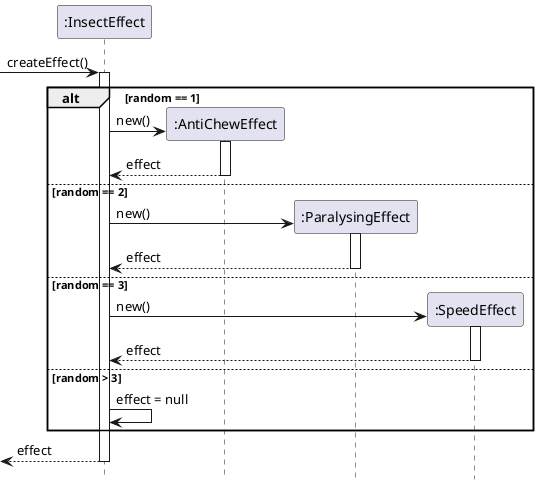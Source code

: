 @startuml
hide footbox

participant ":InsectEffect" as effect
participant ":AntiChewEffect" as anticheweffect
participant ":ParalysingEffect" as paralysingeffect
participant ":SpeedEffect" as speedeffect

-> effect : createEffect()
activate effect

alt random == 1
    create anticheweffect
    effect -> anticheweffect : new()
    activate anticheweffect
    return effect
else random == 2
    create paralysingeffect
    effect -> paralysingeffect : new()
    activate paralysingeffect
    return effect
else random == 3
    create speedeffect
    effect -> speedeffect : new()
    activate speedeffect
    return effect
else random > 3
    effect -> effect : effect = null
end

return effect

@enduml